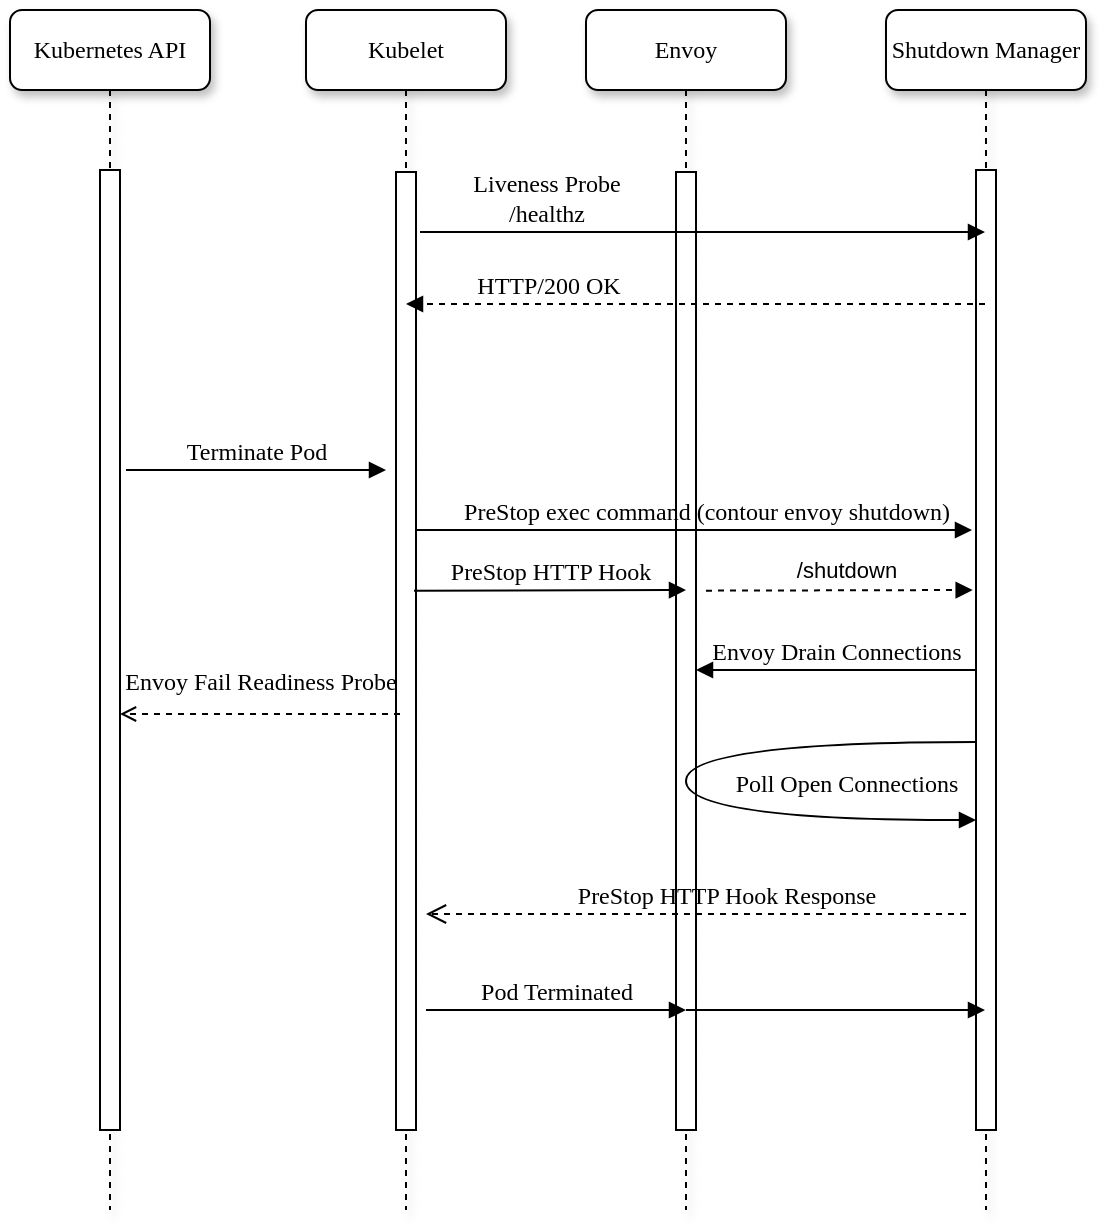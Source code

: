<mxfile version="14.9.9" type="google"><diagram name="Page-1" id="13e1069c-82ec-6db2-03f1-153e76fe0fe0"><mxGraphModel dx="1141" dy="864" grid="1" gridSize="10" guides="1" tooltips="1" connect="1" arrows="1" fold="1" page="1" pageScale="1" pageWidth="1100" pageHeight="850" background="#ffffff" math="0" shadow="0"><root><mxCell id="0"/><mxCell id="1" parent="0"/><mxCell id="7baba1c4bc27f4b0-2" value="Envoy" style="shape=umlLifeline;perimeter=lifelinePerimeter;whiteSpace=wrap;html=1;container=1;collapsible=0;recursiveResize=0;outlineConnect=0;rounded=1;shadow=1;comic=0;labelBackgroundColor=none;strokeWidth=1;fontFamily=Lucida Console;fontSize=12;align=center;" parent="1" vertex="1"><mxGeometry x="400" y="80" width="100" height="600" as="geometry"/></mxCell><mxCell id="7baba1c4bc27f4b0-10" value="" style="html=1;points=[];perimeter=orthogonalPerimeter;rounded=0;shadow=0;comic=0;labelBackgroundColor=none;strokeWidth=1;fontFamily=Lucida Console;fontSize=12;align=center;" parent="7baba1c4bc27f4b0-2" vertex="1"><mxGeometry x="45" y="81" width="10" height="479" as="geometry"/></mxCell><mxCell id="7baba1c4bc27f4b0-3" value="Shutdown Manager" style="shape=umlLifeline;perimeter=lifelinePerimeter;whiteSpace=wrap;html=1;container=1;collapsible=0;recursiveResize=0;outlineConnect=0;rounded=1;shadow=1;comic=0;labelBackgroundColor=none;strokeWidth=1;fontFamily=Lucida Console;fontSize=12;align=center;glass=0;" parent="1" vertex="1"><mxGeometry x="550" y="80" width="100" height="600" as="geometry"/></mxCell><mxCell id="7baba1c4bc27f4b0-13" value="" style="html=1;points=[];perimeter=orthogonalPerimeter;rounded=0;shadow=0;comic=0;labelBackgroundColor=none;strokeWidth=1;fontFamily=Lucida Console;fontSize=12;align=center;" parent="7baba1c4bc27f4b0-3" vertex="1"><mxGeometry x="45" y="80" width="10" height="480" as="geometry"/></mxCell><mxCell id="gXlTqvryqod6-tYhJx4F-15" value="Poll Open Connections" style="html=1;verticalAlign=bottom;endArrow=block;labelBackgroundColor=none;fontFamily=Lucida Console;fontSize=12;elbow=vertical;edgeStyle=orthogonalEdgeStyle;curved=1;" parent="7baba1c4bc27f4b0-3" edge="1"><mxGeometry x="0.605" y="9" relative="1" as="geometry"><mxPoint x="45" y="366" as="sourcePoint"/><mxPoint x="45" y="405" as="targetPoint"/><Array as="points"><mxPoint x="-100" y="366"/><mxPoint x="-100" y="405"/></Array><mxPoint as="offset"/></mxGeometry></mxCell><mxCell id="7baba1c4bc27f4b0-8" value="&lt;font&gt;Kubelet&lt;/font&gt;" style="shape=umlLifeline;perimeter=lifelinePerimeter;whiteSpace=wrap;html=1;container=1;collapsible=0;recursiveResize=0;outlineConnect=0;rounded=1;shadow=1;comic=0;labelBackgroundColor=none;strokeWidth=1;fontFamily=Lucida Console;fontSize=12;align=center;" parent="1" vertex="1"><mxGeometry x="260" y="80" width="100" height="600" as="geometry"/></mxCell><mxCell id="7baba1c4bc27f4b0-9" value="" style="html=1;points=[];perimeter=orthogonalPerimeter;rounded=0;shadow=0;comic=0;labelBackgroundColor=none;strokeWidth=1;fontFamily=Lucida Console;fontSize=12;align=center;" parent="7baba1c4bc27f4b0-8" vertex="1"><mxGeometry x="45" y="81" width="10" height="479" as="geometry"/></mxCell><mxCell id="7baba1c4bc27f4b0-11" value="PreStop exec command (contour envoy shutdown)" style="html=1;verticalAlign=bottom;endArrow=block;labelBackgroundColor=none;fontFamily=Lucida Console;fontSize=12;edgeStyle=elbowEdgeStyle;elbow=vertical;entryX=-0.2;entryY=0.374;entryDx=0;entryDy=0;entryPerimeter=0;" parent="1" target="7baba1c4bc27f4b0-13" edge="1"><mxGeometry x="0.041" relative="1" as="geometry"><mxPoint x="315" y="340" as="sourcePoint"/><mxPoint x="590" y="340" as="targetPoint"/><mxPoint as="offset"/></mxGeometry></mxCell><mxCell id="7baba1c4bc27f4b0-14" value="HTTP/200 OK" style="html=1;verticalAlign=bottom;endArrow=block;labelBackgroundColor=none;fontFamily=Lucida Console;fontSize=12;edgeStyle=elbowEdgeStyle;elbow=vertical;dashed=1;" parent="1" source="7baba1c4bc27f4b0-3" target="7baba1c4bc27f4b0-8" edge="1"><mxGeometry x="0.511" relative="1" as="geometry"><mxPoint x="315" y="227" as="sourcePoint"/><mxPoint x="599.5" y="227" as="targetPoint"/><Array as="points"><mxPoint x="490" y="227"/><mxPoint x="350" y="557"/><mxPoint x="390" y="257"/></Array><mxPoint as="offset"/></mxGeometry></mxCell><mxCell id="gXlTqvryqod6-tYhJx4F-7" value="Envoy Drain Connections" style="html=1;verticalAlign=bottom;endArrow=block;labelBackgroundColor=none;fontFamily=Lucida Console;fontSize=12;edgeStyle=elbowEdgeStyle;elbow=vertical;" parent="1" edge="1"><mxGeometry relative="1" as="geometry"><mxPoint x="595" y="410" as="sourcePoint"/><mxPoint x="455" y="410" as="targetPoint"/></mxGeometry></mxCell><mxCell id="gXlTqvryqod6-tYhJx4F-9" value="Liveness Probe&lt;br&gt;/healthz" style="html=1;verticalAlign=bottom;endArrow=block;labelBackgroundColor=none;fontFamily=Lucida Console;fontSize=12;edgeStyle=elbowEdgeStyle;elbow=vertical;" parent="1" target="7baba1c4bc27f4b0-3" edge="1"><mxGeometry x="-0.175" y="-53" relative="1" as="geometry"><mxPoint x="317" y="191" as="sourcePoint"/><mxPoint x="447" y="191" as="targetPoint"/><mxPoint x="-54" y="-53" as="offset"/></mxGeometry></mxCell><mxCell id="gXlTqvryqod6-tYhJx4F-11" value="&lt;font&gt;Kubernetes API&lt;/font&gt;" style="shape=umlLifeline;perimeter=lifelinePerimeter;whiteSpace=wrap;html=1;container=1;collapsible=0;recursiveResize=0;outlineConnect=0;rounded=1;shadow=1;comic=0;labelBackgroundColor=none;strokeWidth=1;fontFamily=Lucida Console;fontSize=12;align=center;" parent="1" vertex="1"><mxGeometry x="112" y="80" width="100" height="600" as="geometry"/></mxCell><mxCell id="gXlTqvryqod6-tYhJx4F-12" value="" style="html=1;points=[];perimeter=orthogonalPerimeter;rounded=0;shadow=0;comic=0;labelBackgroundColor=none;strokeWidth=1;fontFamily=Lucida Console;fontSize=12;align=center;" parent="gXlTqvryqod6-tYhJx4F-11" vertex="1"><mxGeometry x="45" y="80" width="10" height="480" as="geometry"/></mxCell><mxCell id="gXlTqvryqod6-tYhJx4F-14" value="Terminate Pod" style="html=1;verticalAlign=bottom;endArrow=block;entryX=0;entryY=0;labelBackgroundColor=none;fontFamily=Lucida Console;fontSize=12;edgeStyle=elbowEdgeStyle;elbow=vertical;" parent="1" edge="1"><mxGeometry relative="1" as="geometry"><mxPoint x="170" y="310" as="sourcePoint"/><mxPoint x="300" y="310" as="targetPoint"/></mxGeometry></mxCell><mxCell id="gXlTqvryqod6-tYhJx4F-16" value="PreStop HTTP Hook Response" style="html=1;verticalAlign=bottom;endArrow=open;dashed=1;endSize=8;exitX=0;exitY=0.95;labelBackgroundColor=none;fontFamily=Lucida Console;fontSize=12;" parent="1" edge="1"><mxGeometry x="-0.111" relative="1" as="geometry"><mxPoint x="320" y="532" as="targetPoint"/><mxPoint x="590" y="532" as="sourcePoint"/><mxPoint as="offset"/></mxGeometry></mxCell><mxCell id="gXlTqvryqod6-tYhJx4F-18" value="Envoy Fail Readiness Probe" style="html=1;verticalAlign=bottom;endArrow=open;labelBackgroundColor=none;fontFamily=Lucida Console;fontSize=12;edgeStyle=elbowEdgeStyle;elbow=vertical;dashed=1;endFill=0;" parent="1" edge="1"><mxGeometry y="-7" relative="1" as="geometry"><mxPoint x="307" y="432" as="sourcePoint"/><mxPoint x="167" y="432" as="targetPoint"/><mxPoint as="offset"/></mxGeometry></mxCell><mxCell id="gXlTqvryqod6-tYhJx4F-20" value="Pod Terminated" style="html=1;verticalAlign=bottom;endArrow=block;entryX=0;entryY=0;labelBackgroundColor=none;fontFamily=Lucida Console;fontSize=12;edgeStyle=elbowEdgeStyle;elbow=vertical;" parent="1" edge="1"><mxGeometry relative="1" as="geometry"><mxPoint x="320" y="580" as="sourcePoint"/><mxPoint x="450" y="580" as="targetPoint"/></mxGeometry></mxCell><mxCell id="gXlTqvryqod6-tYhJx4F-21" value="" style="html=1;verticalAlign=bottom;endArrow=block;labelBackgroundColor=none;fontFamily=Lucida Console;fontSize=12;edgeStyle=elbowEdgeStyle;elbow=vertical;" parent="1" target="7baba1c4bc27f4b0-3" edge="1"><mxGeometry relative="1" as="geometry"><mxPoint x="450" y="580" as="sourcePoint"/><mxPoint x="580" y="580" as="targetPoint"/></mxGeometry></mxCell><mxCell id="4n-6j11Lne6qlY57ijfI-1" value="PreStop HTTP Hook" style="html=1;verticalAlign=bottom;endArrow=block;labelBackgroundColor=none;fontFamily=Lucida Console;fontSize=12;edgeStyle=elbowEdgeStyle;elbow=vertical;exitX=0.9;exitY=0.437;exitDx=0;exitDy=0;exitPerimeter=0;" parent="1" source="7baba1c4bc27f4b0-9" edge="1"><mxGeometry relative="1" as="geometry"><mxPoint x="320" y="370" as="sourcePoint"/><mxPoint x="450" y="370" as="targetPoint"/><mxPoint as="offset"/></mxGeometry></mxCell><mxCell id="4n-6j11Lne6qlY57ijfI-2" value="" style="html=1;verticalAlign=bottom;endArrow=block;labelBackgroundColor=none;fontFamily=Lucida Console;fontSize=12;edgeStyle=elbowEdgeStyle;elbow=vertical;exitX=0.9;exitY=0.437;exitDx=0;exitDy=0;exitPerimeter=0;dashed=1;entryX=-0.167;entryY=0.437;entryDx=0;entryDy=0;entryPerimeter=0;" parent="1" target="7baba1c4bc27f4b0-13" edge="1"><mxGeometry relative="1" as="geometry"><mxPoint x="460" y="370.323" as="sourcePoint"/><mxPoint x="590" y="370" as="targetPoint"/><mxPoint as="offset"/><Array as="points"><mxPoint x="450" y="370"/></Array></mxGeometry></mxCell><mxCell id="4n-6j11Lne6qlY57ijfI-3" value="/shutdown" style="edgeLabel;html=1;align=center;verticalAlign=middle;resizable=0;points=[];" parent="4n-6j11Lne6qlY57ijfI-2" vertex="1" connectable="0"><mxGeometry x="0.349" relative="1" as="geometry"><mxPoint x="-20.01" y="-10" as="offset"/></mxGeometry></mxCell></root></mxGraphModel></diagram></mxfile>